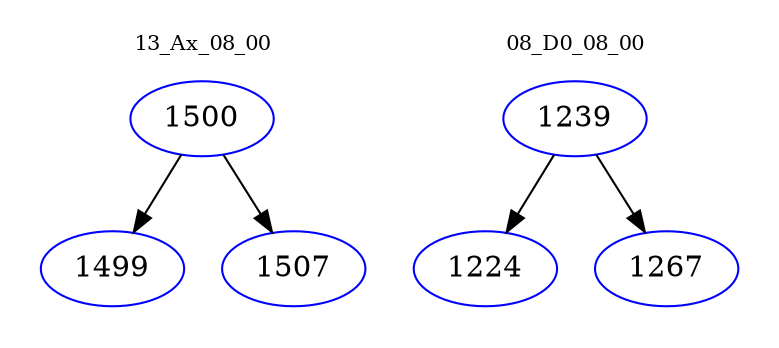 digraph{
subgraph cluster_0 {
color = white
label = "13_Ax_08_00";
fontsize=10;
T0_1500 [label="1500", color="blue"]
T0_1500 -> T0_1499 [color="black"]
T0_1499 [label="1499", color="blue"]
T0_1500 -> T0_1507 [color="black"]
T0_1507 [label="1507", color="blue"]
}
subgraph cluster_1 {
color = white
label = "08_D0_08_00";
fontsize=10;
T1_1239 [label="1239", color="blue"]
T1_1239 -> T1_1224 [color="black"]
T1_1224 [label="1224", color="blue"]
T1_1239 -> T1_1267 [color="black"]
T1_1267 [label="1267", color="blue"]
}
}

